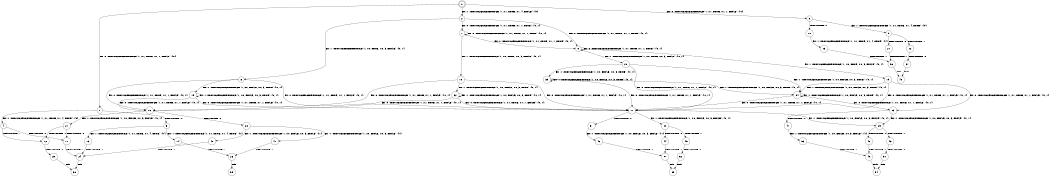 digraph BCG {
size = "7, 10.5";
center = TRUE;
node [shape = circle];
0 [peripheries = 2];
0 -> 1 [label = "EX !0 !ATOMIC_EXCH_BRANCH (1, +1, TRUE, +1, 1, FALSE) !{0}"];
0 -> 2 [label = "EX !1 !ATOMIC_EXCH_BRANCH (1, +1, TRUE, +1, 4, FALSE) !{0}"];
0 -> 3 [label = "EX !0 !ATOMIC_EXCH_BRANCH (1, +1, TRUE, +1, 1, FALSE) !{0}"];
1 -> 4 [label = "EX !1 !ATOMIC_EXCH_BRANCH (1, +1, TRUE, +1, 4, TRUE) !{0}"];
1 -> 5 [label = "TERMINATE !0"];
2 -> 6 [label = "EX !1 !ATOMIC_EXCH_BRANCH (1, +0, TRUE, +0, 3, FALSE) !{0, 1}"];
2 -> 7 [label = "EX !0 !ATOMIC_EXCH_BRANCH (1, +1, TRUE, +1, 1, TRUE) !{0, 1}"];
2 -> 8 [label = "EX !0 !ATOMIC_EXCH_BRANCH (1, +1, TRUE, +1, 1, TRUE) !{0, 1}"];
3 -> 9 [label = "EX !1 !ATOMIC_EXCH_BRANCH (1, +1, TRUE, +1, 4, TRUE) !{0}"];
3 -> 10 [label = "TERMINATE !0"];
4 -> 11 [label = "TERMINATE !0"];
4 -> 12 [label = "TERMINATE !1"];
5 -> 13 [label = "EX !1 !ATOMIC_EXCH_BRANCH (1, +1, TRUE, +1, 4, TRUE) !{1}"];
5 -> 14 [label = "EX !1 !ATOMIC_EXCH_BRANCH (1, +1, TRUE, +1, 4, TRUE) !{1}"];
6 -> 15 [label = "EX !1 !ATOMIC_EXCH_BRANCH (1, +0, FALSE, +0, 3, TRUE) !{0, 1}"];
6 -> 16 [label = "EX !0 !ATOMIC_EXCH_BRANCH (1, +1, TRUE, +1, 1, FALSE) !{0, 1}"];
6 -> 17 [label = "EX !0 !ATOMIC_EXCH_BRANCH (1, +1, TRUE, +1, 1, FALSE) !{0, 1}"];
7 -> 7 [label = "EX !0 !ATOMIC_EXCH_BRANCH (1, +1, TRUE, +1, 1, TRUE) !{0, 1}"];
7 -> 18 [label = "EX !1 !ATOMIC_EXCH_BRANCH (1, +0, TRUE, +0, 3, FALSE) !{0, 1}"];
7 -> 8 [label = "EX !0 !ATOMIC_EXCH_BRANCH (1, +1, TRUE, +1, 1, TRUE) !{0, 1}"];
8 -> 19 [label = "EX !1 !ATOMIC_EXCH_BRANCH (1, +0, TRUE, +0, 3, FALSE) !{0, 1}"];
8 -> 8 [label = "EX !0 !ATOMIC_EXCH_BRANCH (1, +1, TRUE, +1, 1, TRUE) !{0, 1}"];
8 -> 20 [label = "EX !1 !ATOMIC_EXCH_BRANCH (1, +0, TRUE, +0, 3, FALSE) !{0, 1}"];
9 -> 21 [label = "TERMINATE !0"];
9 -> 22 [label = "TERMINATE !1"];
10 -> 23 [label = "EX !1 !ATOMIC_EXCH_BRANCH (1, +1, TRUE, +1, 4, TRUE) !{1}"];
11 -> 24 [label = "TERMINATE !1"];
12 -> 25 [label = "TERMINATE !0"];
13 -> 24 [label = "TERMINATE !1"];
14 -> 26 [label = "TERMINATE !1"];
15 -> 15 [label = "EX !1 !ATOMIC_EXCH_BRANCH (1, +0, FALSE, +0, 3, TRUE) !{0, 1}"];
15 -> 16 [label = "EX !0 !ATOMIC_EXCH_BRANCH (1, +1, TRUE, +1, 1, FALSE) !{0, 1}"];
15 -> 17 [label = "EX !0 !ATOMIC_EXCH_BRANCH (1, +1, TRUE, +1, 1, FALSE) !{0, 1}"];
16 -> 27 [label = "EX !1 !ATOMIC_EXCH_BRANCH (1, +0, FALSE, +0, 3, FALSE) !{0, 1}"];
16 -> 28 [label = "TERMINATE !0"];
17 -> 29 [label = "EX !1 !ATOMIC_EXCH_BRANCH (1, +0, FALSE, +0, 3, FALSE) !{0, 1}"];
17 -> 30 [label = "EX !1 !ATOMIC_EXCH_BRANCH (1, +0, FALSE, +0, 3, FALSE) !{0, 1}"];
17 -> 31 [label = "TERMINATE !0"];
18 -> 16 [label = "EX !0 !ATOMIC_EXCH_BRANCH (1, +1, TRUE, +1, 1, FALSE) !{0, 1}"];
18 -> 32 [label = "EX !1 !ATOMIC_EXCH_BRANCH (1, +0, FALSE, +0, 3, TRUE) !{0, 1}"];
18 -> 17 [label = "EX !0 !ATOMIC_EXCH_BRANCH (1, +1, TRUE, +1, 1, FALSE) !{0, 1}"];
19 -> 33 [label = "EX !0 !ATOMIC_EXCH_BRANCH (1, +1, TRUE, +1, 1, FALSE) !{0, 1}"];
19 -> 34 [label = "EX !1 !ATOMIC_EXCH_BRANCH (1, +0, FALSE, +0, 3, TRUE) !{0, 1}"];
19 -> 17 [label = "EX !0 !ATOMIC_EXCH_BRANCH (1, +1, TRUE, +1, 1, FALSE) !{0, 1}"];
20 -> 34 [label = "EX !1 !ATOMIC_EXCH_BRANCH (1, +0, FALSE, +0, 3, TRUE) !{0, 1}"];
20 -> 17 [label = "EX !0 !ATOMIC_EXCH_BRANCH (1, +1, TRUE, +1, 1, FALSE) !{0, 1}"];
20 -> 35 [label = "EX !1 !ATOMIC_EXCH_BRANCH (1, +0, FALSE, +0, 3, TRUE) !{0, 1}"];
21 -> 36 [label = "TERMINATE !1"];
22 -> 37 [label = "TERMINATE !0"];
23 -> 36 [label = "TERMINATE !1"];
24 -> 38 [label = "exit"];
25 -> 38 [label = "exit"];
26 -> 39 [label = "exit"];
27 -> 11 [label = "TERMINATE !0"];
27 -> 12 [label = "TERMINATE !1"];
28 -> 40 [label = "EX !1 !ATOMIC_EXCH_BRANCH (1, +0, FALSE, +0, 3, FALSE) !{1}"];
28 -> 41 [label = "EX !1 !ATOMIC_EXCH_BRANCH (1, +0, FALSE, +0, 3, FALSE) !{1}"];
29 -> 42 [label = "TERMINATE !0"];
29 -> 43 [label = "TERMINATE !1"];
30 -> 44 [label = "TERMINATE !0"];
30 -> 45 [label = "TERMINATE !1"];
31 -> 46 [label = "EX !1 !ATOMIC_EXCH_BRANCH (1, +0, FALSE, +0, 3, FALSE) !{1}"];
32 -> 16 [label = "EX !0 !ATOMIC_EXCH_BRANCH (1, +1, TRUE, +1, 1, FALSE) !{0, 1}"];
32 -> 32 [label = "EX !1 !ATOMIC_EXCH_BRANCH (1, +0, FALSE, +0, 3, TRUE) !{0, 1}"];
32 -> 17 [label = "EX !0 !ATOMIC_EXCH_BRANCH (1, +1, TRUE, +1, 1, FALSE) !{0, 1}"];
33 -> 29 [label = "EX !1 !ATOMIC_EXCH_BRANCH (1, +0, FALSE, +0, 3, FALSE) !{0, 1}"];
33 -> 47 [label = "TERMINATE !0"];
34 -> 33 [label = "EX !0 !ATOMIC_EXCH_BRANCH (1, +1, TRUE, +1, 1, FALSE) !{0, 1}"];
34 -> 34 [label = "EX !1 !ATOMIC_EXCH_BRANCH (1, +0, FALSE, +0, 3, TRUE) !{0, 1}"];
34 -> 17 [label = "EX !0 !ATOMIC_EXCH_BRANCH (1, +1, TRUE, +1, 1, FALSE) !{0, 1}"];
35 -> 34 [label = "EX !1 !ATOMIC_EXCH_BRANCH (1, +0, FALSE, +0, 3, TRUE) !{0, 1}"];
35 -> 17 [label = "EX !0 !ATOMIC_EXCH_BRANCH (1, +1, TRUE, +1, 1, FALSE) !{0, 1}"];
35 -> 35 [label = "EX !1 !ATOMIC_EXCH_BRANCH (1, +0, FALSE, +0, 3, TRUE) !{0, 1}"];
36 -> 48 [label = "exit"];
37 -> 48 [label = "exit"];
40 -> 24 [label = "TERMINATE !1"];
41 -> 26 [label = "TERMINATE !1"];
42 -> 49 [label = "TERMINATE !1"];
43 -> 50 [label = "TERMINATE !0"];
44 -> 51 [label = "TERMINATE !1"];
45 -> 52 [label = "TERMINATE !0"];
46 -> 51 [label = "TERMINATE !1"];
47 -> 53 [label = "EX !1 !ATOMIC_EXCH_BRANCH (1, +0, FALSE, +0, 3, FALSE) !{1}"];
49 -> 54 [label = "exit"];
50 -> 54 [label = "exit"];
51 -> 55 [label = "exit"];
52 -> 55 [label = "exit"];
53 -> 49 [label = "TERMINATE !1"];
}
